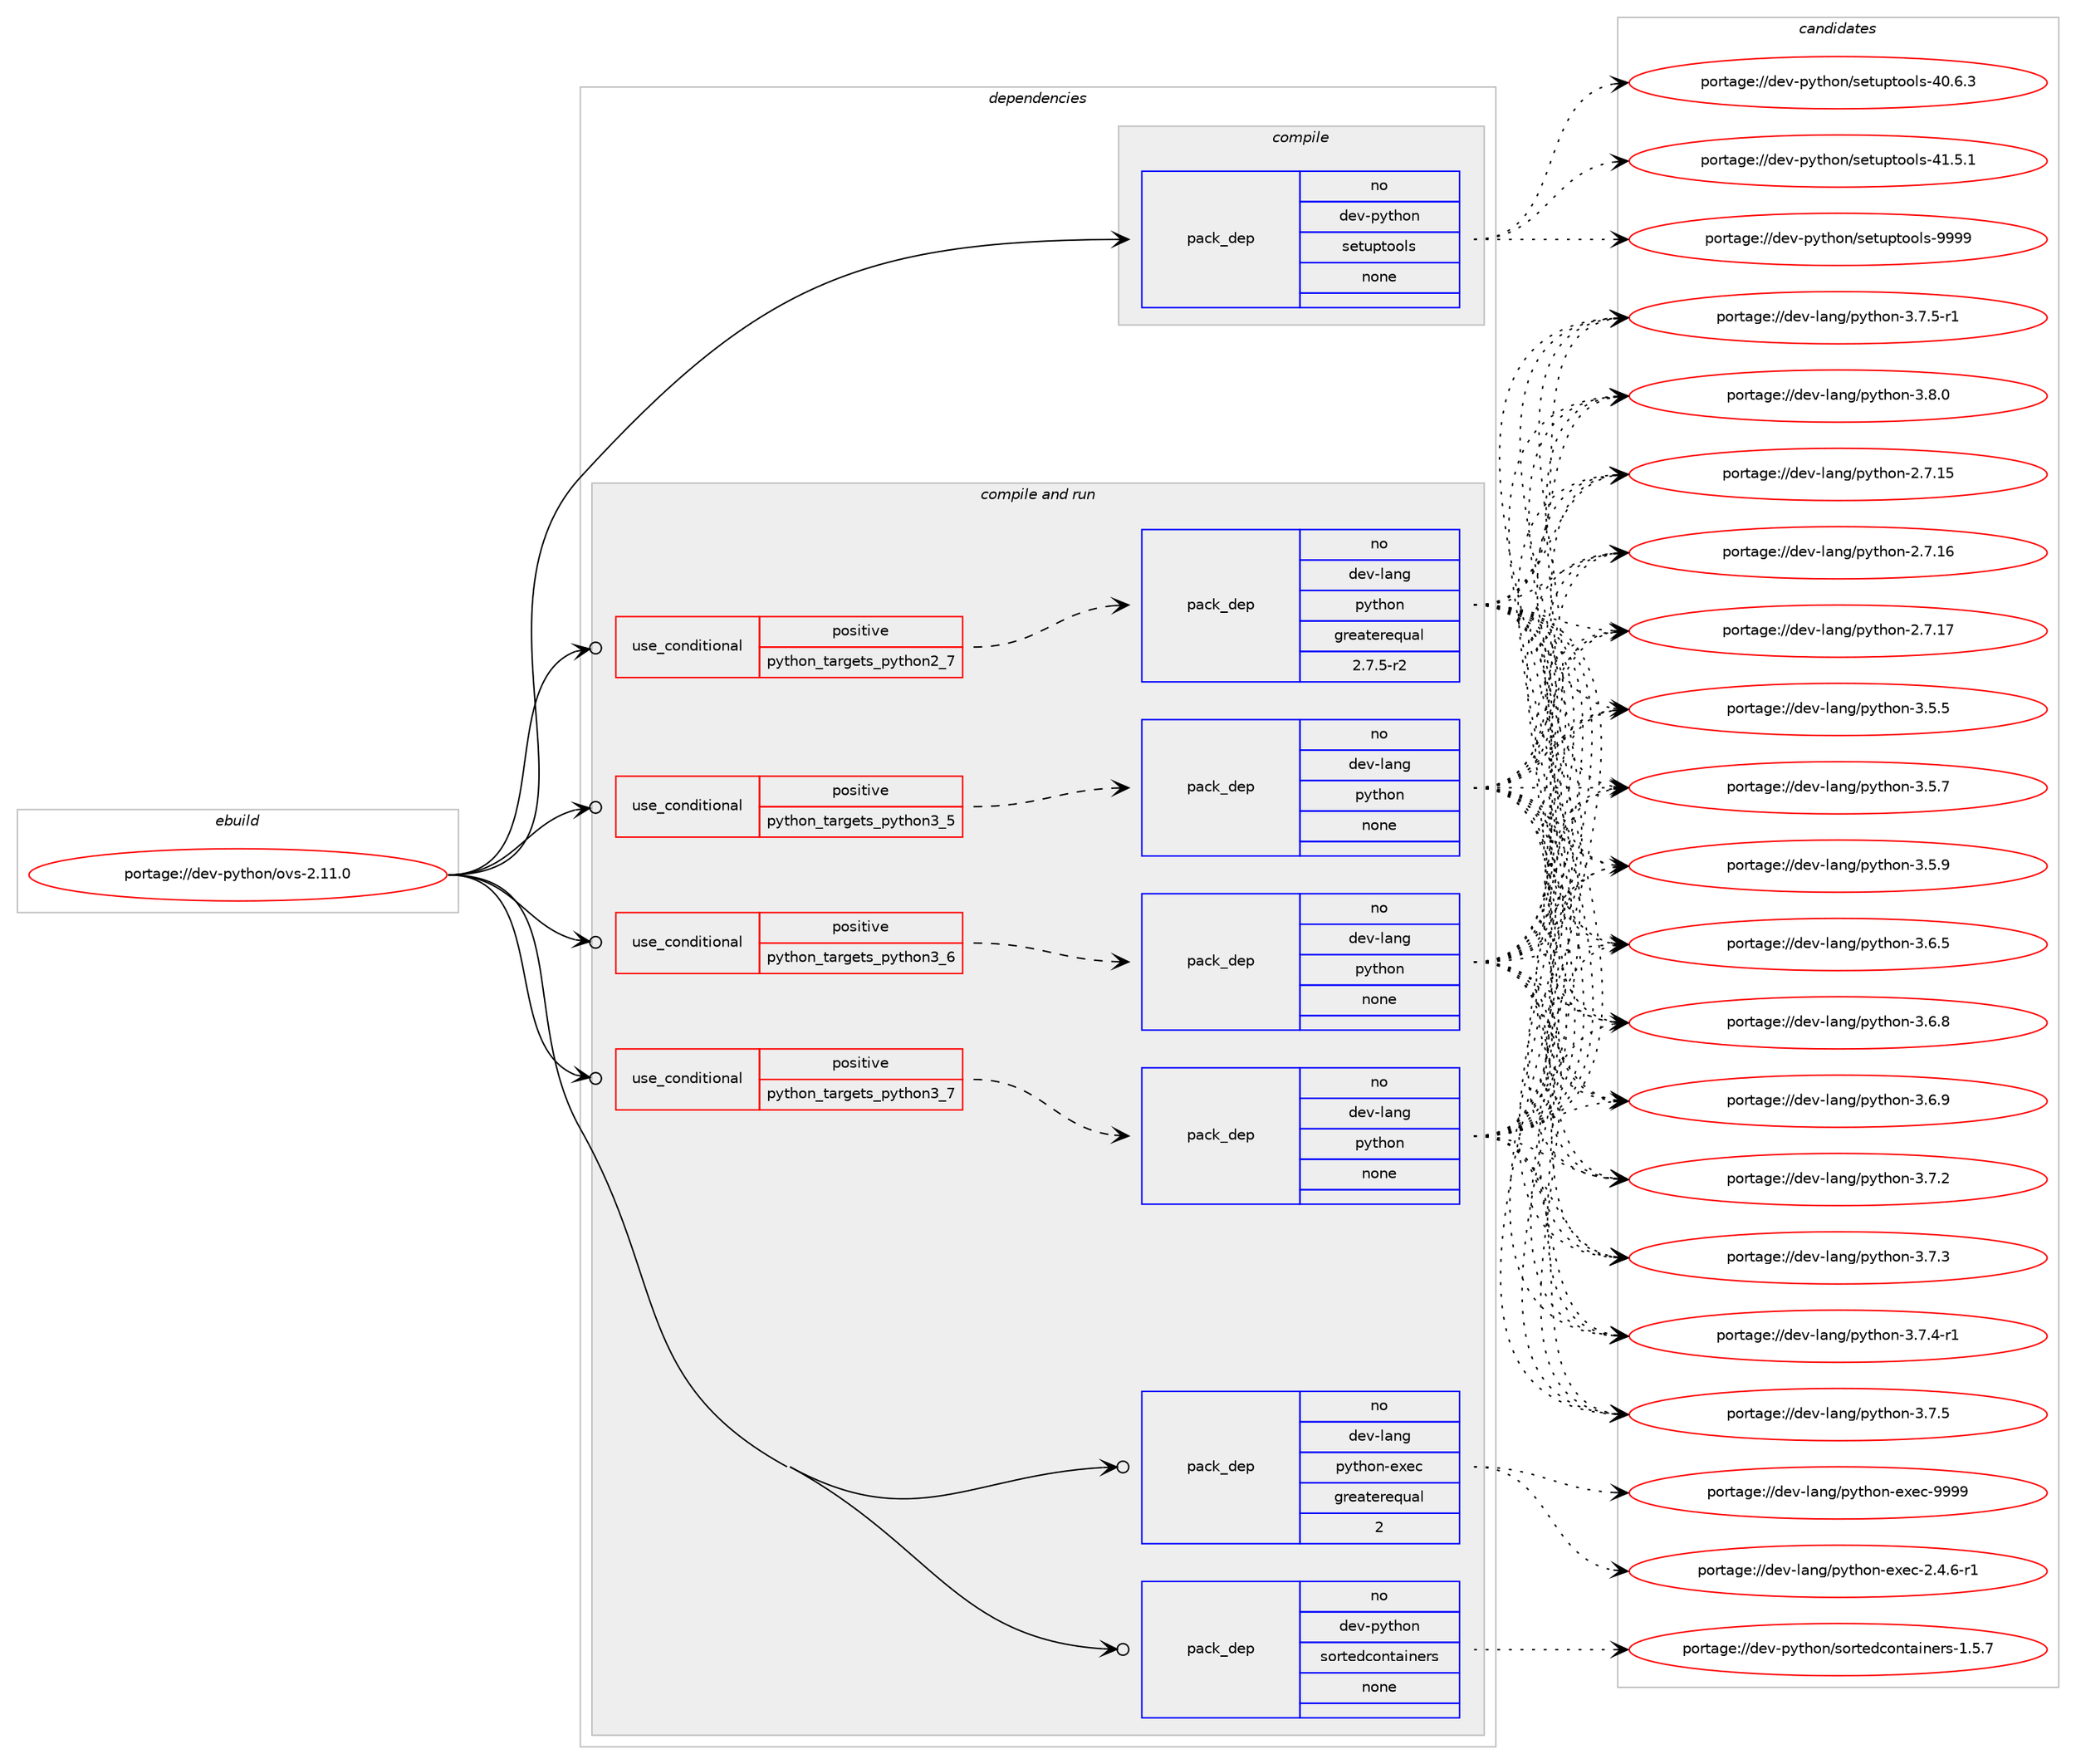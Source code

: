 digraph prolog {

# *************
# Graph options
# *************

newrank=true;
concentrate=true;
compound=true;
graph [rankdir=LR,fontname=Helvetica,fontsize=10,ranksep=1.5];#, ranksep=2.5, nodesep=0.2];
edge  [arrowhead=vee];
node  [fontname=Helvetica,fontsize=10];

# **********
# The ebuild
# **********

subgraph cluster_leftcol {
color=gray;
rank=same;
label=<<i>ebuild</i>>;
id [label="portage://dev-python/ovs-2.11.0", color=red, width=4, href="../dev-python/ovs-2.11.0.svg"];
}

# ****************
# The dependencies
# ****************

subgraph cluster_midcol {
color=gray;
label=<<i>dependencies</i>>;
subgraph cluster_compile {
fillcolor="#eeeeee";
style=filled;
label=<<i>compile</i>>;
subgraph pack118348 {
dependency154886 [label=<<TABLE BORDER="0" CELLBORDER="1" CELLSPACING="0" CELLPADDING="4" WIDTH="220"><TR><TD ROWSPAN="6" CELLPADDING="30">pack_dep</TD></TR><TR><TD WIDTH="110">no</TD></TR><TR><TD>dev-python</TD></TR><TR><TD>setuptools</TD></TR><TR><TD>none</TD></TR><TR><TD></TD></TR></TABLE>>, shape=none, color=blue];
}
id:e -> dependency154886:w [weight=20,style="solid",arrowhead="vee"];
}
subgraph cluster_compileandrun {
fillcolor="#eeeeee";
style=filled;
label=<<i>compile and run</i>>;
subgraph cond33207 {
dependency154887 [label=<<TABLE BORDER="0" CELLBORDER="1" CELLSPACING="0" CELLPADDING="4"><TR><TD ROWSPAN="3" CELLPADDING="10">use_conditional</TD></TR><TR><TD>positive</TD></TR><TR><TD>python_targets_python2_7</TD></TR></TABLE>>, shape=none, color=red];
subgraph pack118349 {
dependency154888 [label=<<TABLE BORDER="0" CELLBORDER="1" CELLSPACING="0" CELLPADDING="4" WIDTH="220"><TR><TD ROWSPAN="6" CELLPADDING="30">pack_dep</TD></TR><TR><TD WIDTH="110">no</TD></TR><TR><TD>dev-lang</TD></TR><TR><TD>python</TD></TR><TR><TD>greaterequal</TD></TR><TR><TD>2.7.5-r2</TD></TR></TABLE>>, shape=none, color=blue];
}
dependency154887:e -> dependency154888:w [weight=20,style="dashed",arrowhead="vee"];
}
id:e -> dependency154887:w [weight=20,style="solid",arrowhead="odotvee"];
subgraph cond33208 {
dependency154889 [label=<<TABLE BORDER="0" CELLBORDER="1" CELLSPACING="0" CELLPADDING="4"><TR><TD ROWSPAN="3" CELLPADDING="10">use_conditional</TD></TR><TR><TD>positive</TD></TR><TR><TD>python_targets_python3_5</TD></TR></TABLE>>, shape=none, color=red];
subgraph pack118350 {
dependency154890 [label=<<TABLE BORDER="0" CELLBORDER="1" CELLSPACING="0" CELLPADDING="4" WIDTH="220"><TR><TD ROWSPAN="6" CELLPADDING="30">pack_dep</TD></TR><TR><TD WIDTH="110">no</TD></TR><TR><TD>dev-lang</TD></TR><TR><TD>python</TD></TR><TR><TD>none</TD></TR><TR><TD></TD></TR></TABLE>>, shape=none, color=blue];
}
dependency154889:e -> dependency154890:w [weight=20,style="dashed",arrowhead="vee"];
}
id:e -> dependency154889:w [weight=20,style="solid",arrowhead="odotvee"];
subgraph cond33209 {
dependency154891 [label=<<TABLE BORDER="0" CELLBORDER="1" CELLSPACING="0" CELLPADDING="4"><TR><TD ROWSPAN="3" CELLPADDING="10">use_conditional</TD></TR><TR><TD>positive</TD></TR><TR><TD>python_targets_python3_6</TD></TR></TABLE>>, shape=none, color=red];
subgraph pack118351 {
dependency154892 [label=<<TABLE BORDER="0" CELLBORDER="1" CELLSPACING="0" CELLPADDING="4" WIDTH="220"><TR><TD ROWSPAN="6" CELLPADDING="30">pack_dep</TD></TR><TR><TD WIDTH="110">no</TD></TR><TR><TD>dev-lang</TD></TR><TR><TD>python</TD></TR><TR><TD>none</TD></TR><TR><TD></TD></TR></TABLE>>, shape=none, color=blue];
}
dependency154891:e -> dependency154892:w [weight=20,style="dashed",arrowhead="vee"];
}
id:e -> dependency154891:w [weight=20,style="solid",arrowhead="odotvee"];
subgraph cond33210 {
dependency154893 [label=<<TABLE BORDER="0" CELLBORDER="1" CELLSPACING="0" CELLPADDING="4"><TR><TD ROWSPAN="3" CELLPADDING="10">use_conditional</TD></TR><TR><TD>positive</TD></TR><TR><TD>python_targets_python3_7</TD></TR></TABLE>>, shape=none, color=red];
subgraph pack118352 {
dependency154894 [label=<<TABLE BORDER="0" CELLBORDER="1" CELLSPACING="0" CELLPADDING="4" WIDTH="220"><TR><TD ROWSPAN="6" CELLPADDING="30">pack_dep</TD></TR><TR><TD WIDTH="110">no</TD></TR><TR><TD>dev-lang</TD></TR><TR><TD>python</TD></TR><TR><TD>none</TD></TR><TR><TD></TD></TR></TABLE>>, shape=none, color=blue];
}
dependency154893:e -> dependency154894:w [weight=20,style="dashed",arrowhead="vee"];
}
id:e -> dependency154893:w [weight=20,style="solid",arrowhead="odotvee"];
subgraph pack118353 {
dependency154895 [label=<<TABLE BORDER="0" CELLBORDER="1" CELLSPACING="0" CELLPADDING="4" WIDTH="220"><TR><TD ROWSPAN="6" CELLPADDING="30">pack_dep</TD></TR><TR><TD WIDTH="110">no</TD></TR><TR><TD>dev-lang</TD></TR><TR><TD>python-exec</TD></TR><TR><TD>greaterequal</TD></TR><TR><TD>2</TD></TR></TABLE>>, shape=none, color=blue];
}
id:e -> dependency154895:w [weight=20,style="solid",arrowhead="odotvee"];
subgraph pack118354 {
dependency154896 [label=<<TABLE BORDER="0" CELLBORDER="1" CELLSPACING="0" CELLPADDING="4" WIDTH="220"><TR><TD ROWSPAN="6" CELLPADDING="30">pack_dep</TD></TR><TR><TD WIDTH="110">no</TD></TR><TR><TD>dev-python</TD></TR><TR><TD>sortedcontainers</TD></TR><TR><TD>none</TD></TR><TR><TD></TD></TR></TABLE>>, shape=none, color=blue];
}
id:e -> dependency154896:w [weight=20,style="solid",arrowhead="odotvee"];
}
subgraph cluster_run {
fillcolor="#eeeeee";
style=filled;
label=<<i>run</i>>;
}
}

# **************
# The candidates
# **************

subgraph cluster_choices {
rank=same;
color=gray;
label=<<i>candidates</i>>;

subgraph choice118348 {
color=black;
nodesep=1;
choiceportage100101118451121211161041111104711510111611711211611111110811545524846544651 [label="portage://dev-python/setuptools-40.6.3", color=red, width=4,href="../dev-python/setuptools-40.6.3.svg"];
choiceportage100101118451121211161041111104711510111611711211611111110811545524946534649 [label="portage://dev-python/setuptools-41.5.1", color=red, width=4,href="../dev-python/setuptools-41.5.1.svg"];
choiceportage10010111845112121116104111110471151011161171121161111111081154557575757 [label="portage://dev-python/setuptools-9999", color=red, width=4,href="../dev-python/setuptools-9999.svg"];
dependency154886:e -> choiceportage100101118451121211161041111104711510111611711211611111110811545524846544651:w [style=dotted,weight="100"];
dependency154886:e -> choiceportage100101118451121211161041111104711510111611711211611111110811545524946534649:w [style=dotted,weight="100"];
dependency154886:e -> choiceportage10010111845112121116104111110471151011161171121161111111081154557575757:w [style=dotted,weight="100"];
}
subgraph choice118349 {
color=black;
nodesep=1;
choiceportage10010111845108971101034711212111610411111045504655464953 [label="portage://dev-lang/python-2.7.15", color=red, width=4,href="../dev-lang/python-2.7.15.svg"];
choiceportage10010111845108971101034711212111610411111045504655464954 [label="portage://dev-lang/python-2.7.16", color=red, width=4,href="../dev-lang/python-2.7.16.svg"];
choiceportage10010111845108971101034711212111610411111045504655464955 [label="portage://dev-lang/python-2.7.17", color=red, width=4,href="../dev-lang/python-2.7.17.svg"];
choiceportage100101118451089711010347112121116104111110455146534653 [label="portage://dev-lang/python-3.5.5", color=red, width=4,href="../dev-lang/python-3.5.5.svg"];
choiceportage100101118451089711010347112121116104111110455146534655 [label="portage://dev-lang/python-3.5.7", color=red, width=4,href="../dev-lang/python-3.5.7.svg"];
choiceportage100101118451089711010347112121116104111110455146534657 [label="portage://dev-lang/python-3.5.9", color=red, width=4,href="../dev-lang/python-3.5.9.svg"];
choiceportage100101118451089711010347112121116104111110455146544653 [label="portage://dev-lang/python-3.6.5", color=red, width=4,href="../dev-lang/python-3.6.5.svg"];
choiceportage100101118451089711010347112121116104111110455146544656 [label="portage://dev-lang/python-3.6.8", color=red, width=4,href="../dev-lang/python-3.6.8.svg"];
choiceportage100101118451089711010347112121116104111110455146544657 [label="portage://dev-lang/python-3.6.9", color=red, width=4,href="../dev-lang/python-3.6.9.svg"];
choiceportage100101118451089711010347112121116104111110455146554650 [label="portage://dev-lang/python-3.7.2", color=red, width=4,href="../dev-lang/python-3.7.2.svg"];
choiceportage100101118451089711010347112121116104111110455146554651 [label="portage://dev-lang/python-3.7.3", color=red, width=4,href="../dev-lang/python-3.7.3.svg"];
choiceportage1001011184510897110103471121211161041111104551465546524511449 [label="portage://dev-lang/python-3.7.4-r1", color=red, width=4,href="../dev-lang/python-3.7.4-r1.svg"];
choiceportage100101118451089711010347112121116104111110455146554653 [label="portage://dev-lang/python-3.7.5", color=red, width=4,href="../dev-lang/python-3.7.5.svg"];
choiceportage1001011184510897110103471121211161041111104551465546534511449 [label="portage://dev-lang/python-3.7.5-r1", color=red, width=4,href="../dev-lang/python-3.7.5-r1.svg"];
choiceportage100101118451089711010347112121116104111110455146564648 [label="portage://dev-lang/python-3.8.0", color=red, width=4,href="../dev-lang/python-3.8.0.svg"];
dependency154888:e -> choiceportage10010111845108971101034711212111610411111045504655464953:w [style=dotted,weight="100"];
dependency154888:e -> choiceportage10010111845108971101034711212111610411111045504655464954:w [style=dotted,weight="100"];
dependency154888:e -> choiceportage10010111845108971101034711212111610411111045504655464955:w [style=dotted,weight="100"];
dependency154888:e -> choiceportage100101118451089711010347112121116104111110455146534653:w [style=dotted,weight="100"];
dependency154888:e -> choiceportage100101118451089711010347112121116104111110455146534655:w [style=dotted,weight="100"];
dependency154888:e -> choiceportage100101118451089711010347112121116104111110455146534657:w [style=dotted,weight="100"];
dependency154888:e -> choiceportage100101118451089711010347112121116104111110455146544653:w [style=dotted,weight="100"];
dependency154888:e -> choiceportage100101118451089711010347112121116104111110455146544656:w [style=dotted,weight="100"];
dependency154888:e -> choiceportage100101118451089711010347112121116104111110455146544657:w [style=dotted,weight="100"];
dependency154888:e -> choiceportage100101118451089711010347112121116104111110455146554650:w [style=dotted,weight="100"];
dependency154888:e -> choiceportage100101118451089711010347112121116104111110455146554651:w [style=dotted,weight="100"];
dependency154888:e -> choiceportage1001011184510897110103471121211161041111104551465546524511449:w [style=dotted,weight="100"];
dependency154888:e -> choiceportage100101118451089711010347112121116104111110455146554653:w [style=dotted,weight="100"];
dependency154888:e -> choiceportage1001011184510897110103471121211161041111104551465546534511449:w [style=dotted,weight="100"];
dependency154888:e -> choiceportage100101118451089711010347112121116104111110455146564648:w [style=dotted,weight="100"];
}
subgraph choice118350 {
color=black;
nodesep=1;
choiceportage10010111845108971101034711212111610411111045504655464953 [label="portage://dev-lang/python-2.7.15", color=red, width=4,href="../dev-lang/python-2.7.15.svg"];
choiceportage10010111845108971101034711212111610411111045504655464954 [label="portage://dev-lang/python-2.7.16", color=red, width=4,href="../dev-lang/python-2.7.16.svg"];
choiceportage10010111845108971101034711212111610411111045504655464955 [label="portage://dev-lang/python-2.7.17", color=red, width=4,href="../dev-lang/python-2.7.17.svg"];
choiceportage100101118451089711010347112121116104111110455146534653 [label="portage://dev-lang/python-3.5.5", color=red, width=4,href="../dev-lang/python-3.5.5.svg"];
choiceportage100101118451089711010347112121116104111110455146534655 [label="portage://dev-lang/python-3.5.7", color=red, width=4,href="../dev-lang/python-3.5.7.svg"];
choiceportage100101118451089711010347112121116104111110455146534657 [label="portage://dev-lang/python-3.5.9", color=red, width=4,href="../dev-lang/python-3.5.9.svg"];
choiceportage100101118451089711010347112121116104111110455146544653 [label="portage://dev-lang/python-3.6.5", color=red, width=4,href="../dev-lang/python-3.6.5.svg"];
choiceportage100101118451089711010347112121116104111110455146544656 [label="portage://dev-lang/python-3.6.8", color=red, width=4,href="../dev-lang/python-3.6.8.svg"];
choiceportage100101118451089711010347112121116104111110455146544657 [label="portage://dev-lang/python-3.6.9", color=red, width=4,href="../dev-lang/python-3.6.9.svg"];
choiceportage100101118451089711010347112121116104111110455146554650 [label="portage://dev-lang/python-3.7.2", color=red, width=4,href="../dev-lang/python-3.7.2.svg"];
choiceportage100101118451089711010347112121116104111110455146554651 [label="portage://dev-lang/python-3.7.3", color=red, width=4,href="../dev-lang/python-3.7.3.svg"];
choiceportage1001011184510897110103471121211161041111104551465546524511449 [label="portage://dev-lang/python-3.7.4-r1", color=red, width=4,href="../dev-lang/python-3.7.4-r1.svg"];
choiceportage100101118451089711010347112121116104111110455146554653 [label="portage://dev-lang/python-3.7.5", color=red, width=4,href="../dev-lang/python-3.7.5.svg"];
choiceportage1001011184510897110103471121211161041111104551465546534511449 [label="portage://dev-lang/python-3.7.5-r1", color=red, width=4,href="../dev-lang/python-3.7.5-r1.svg"];
choiceportage100101118451089711010347112121116104111110455146564648 [label="portage://dev-lang/python-3.8.0", color=red, width=4,href="../dev-lang/python-3.8.0.svg"];
dependency154890:e -> choiceportage10010111845108971101034711212111610411111045504655464953:w [style=dotted,weight="100"];
dependency154890:e -> choiceportage10010111845108971101034711212111610411111045504655464954:w [style=dotted,weight="100"];
dependency154890:e -> choiceportage10010111845108971101034711212111610411111045504655464955:w [style=dotted,weight="100"];
dependency154890:e -> choiceportage100101118451089711010347112121116104111110455146534653:w [style=dotted,weight="100"];
dependency154890:e -> choiceportage100101118451089711010347112121116104111110455146534655:w [style=dotted,weight="100"];
dependency154890:e -> choiceportage100101118451089711010347112121116104111110455146534657:w [style=dotted,weight="100"];
dependency154890:e -> choiceportage100101118451089711010347112121116104111110455146544653:w [style=dotted,weight="100"];
dependency154890:e -> choiceportage100101118451089711010347112121116104111110455146544656:w [style=dotted,weight="100"];
dependency154890:e -> choiceportage100101118451089711010347112121116104111110455146544657:w [style=dotted,weight="100"];
dependency154890:e -> choiceportage100101118451089711010347112121116104111110455146554650:w [style=dotted,weight="100"];
dependency154890:e -> choiceportage100101118451089711010347112121116104111110455146554651:w [style=dotted,weight="100"];
dependency154890:e -> choiceportage1001011184510897110103471121211161041111104551465546524511449:w [style=dotted,weight="100"];
dependency154890:e -> choiceportage100101118451089711010347112121116104111110455146554653:w [style=dotted,weight="100"];
dependency154890:e -> choiceportage1001011184510897110103471121211161041111104551465546534511449:w [style=dotted,weight="100"];
dependency154890:e -> choiceportage100101118451089711010347112121116104111110455146564648:w [style=dotted,weight="100"];
}
subgraph choice118351 {
color=black;
nodesep=1;
choiceportage10010111845108971101034711212111610411111045504655464953 [label="portage://dev-lang/python-2.7.15", color=red, width=4,href="../dev-lang/python-2.7.15.svg"];
choiceportage10010111845108971101034711212111610411111045504655464954 [label="portage://dev-lang/python-2.7.16", color=red, width=4,href="../dev-lang/python-2.7.16.svg"];
choiceportage10010111845108971101034711212111610411111045504655464955 [label="portage://dev-lang/python-2.7.17", color=red, width=4,href="../dev-lang/python-2.7.17.svg"];
choiceportage100101118451089711010347112121116104111110455146534653 [label="portage://dev-lang/python-3.5.5", color=red, width=4,href="../dev-lang/python-3.5.5.svg"];
choiceportage100101118451089711010347112121116104111110455146534655 [label="portage://dev-lang/python-3.5.7", color=red, width=4,href="../dev-lang/python-3.5.7.svg"];
choiceportage100101118451089711010347112121116104111110455146534657 [label="portage://dev-lang/python-3.5.9", color=red, width=4,href="../dev-lang/python-3.5.9.svg"];
choiceportage100101118451089711010347112121116104111110455146544653 [label="portage://dev-lang/python-3.6.5", color=red, width=4,href="../dev-lang/python-3.6.5.svg"];
choiceportage100101118451089711010347112121116104111110455146544656 [label="portage://dev-lang/python-3.6.8", color=red, width=4,href="../dev-lang/python-3.6.8.svg"];
choiceportage100101118451089711010347112121116104111110455146544657 [label="portage://dev-lang/python-3.6.9", color=red, width=4,href="../dev-lang/python-3.6.9.svg"];
choiceportage100101118451089711010347112121116104111110455146554650 [label="portage://dev-lang/python-3.7.2", color=red, width=4,href="../dev-lang/python-3.7.2.svg"];
choiceportage100101118451089711010347112121116104111110455146554651 [label="portage://dev-lang/python-3.7.3", color=red, width=4,href="../dev-lang/python-3.7.3.svg"];
choiceportage1001011184510897110103471121211161041111104551465546524511449 [label="portage://dev-lang/python-3.7.4-r1", color=red, width=4,href="../dev-lang/python-3.7.4-r1.svg"];
choiceportage100101118451089711010347112121116104111110455146554653 [label="portage://dev-lang/python-3.7.5", color=red, width=4,href="../dev-lang/python-3.7.5.svg"];
choiceportage1001011184510897110103471121211161041111104551465546534511449 [label="portage://dev-lang/python-3.7.5-r1", color=red, width=4,href="../dev-lang/python-3.7.5-r1.svg"];
choiceportage100101118451089711010347112121116104111110455146564648 [label="portage://dev-lang/python-3.8.0", color=red, width=4,href="../dev-lang/python-3.8.0.svg"];
dependency154892:e -> choiceportage10010111845108971101034711212111610411111045504655464953:w [style=dotted,weight="100"];
dependency154892:e -> choiceportage10010111845108971101034711212111610411111045504655464954:w [style=dotted,weight="100"];
dependency154892:e -> choiceportage10010111845108971101034711212111610411111045504655464955:w [style=dotted,weight="100"];
dependency154892:e -> choiceportage100101118451089711010347112121116104111110455146534653:w [style=dotted,weight="100"];
dependency154892:e -> choiceportage100101118451089711010347112121116104111110455146534655:w [style=dotted,weight="100"];
dependency154892:e -> choiceportage100101118451089711010347112121116104111110455146534657:w [style=dotted,weight="100"];
dependency154892:e -> choiceportage100101118451089711010347112121116104111110455146544653:w [style=dotted,weight="100"];
dependency154892:e -> choiceportage100101118451089711010347112121116104111110455146544656:w [style=dotted,weight="100"];
dependency154892:e -> choiceportage100101118451089711010347112121116104111110455146544657:w [style=dotted,weight="100"];
dependency154892:e -> choiceportage100101118451089711010347112121116104111110455146554650:w [style=dotted,weight="100"];
dependency154892:e -> choiceportage100101118451089711010347112121116104111110455146554651:w [style=dotted,weight="100"];
dependency154892:e -> choiceportage1001011184510897110103471121211161041111104551465546524511449:w [style=dotted,weight="100"];
dependency154892:e -> choiceportage100101118451089711010347112121116104111110455146554653:w [style=dotted,weight="100"];
dependency154892:e -> choiceportage1001011184510897110103471121211161041111104551465546534511449:w [style=dotted,weight="100"];
dependency154892:e -> choiceportage100101118451089711010347112121116104111110455146564648:w [style=dotted,weight="100"];
}
subgraph choice118352 {
color=black;
nodesep=1;
choiceportage10010111845108971101034711212111610411111045504655464953 [label="portage://dev-lang/python-2.7.15", color=red, width=4,href="../dev-lang/python-2.7.15.svg"];
choiceportage10010111845108971101034711212111610411111045504655464954 [label="portage://dev-lang/python-2.7.16", color=red, width=4,href="../dev-lang/python-2.7.16.svg"];
choiceportage10010111845108971101034711212111610411111045504655464955 [label="portage://dev-lang/python-2.7.17", color=red, width=4,href="../dev-lang/python-2.7.17.svg"];
choiceportage100101118451089711010347112121116104111110455146534653 [label="portage://dev-lang/python-3.5.5", color=red, width=4,href="../dev-lang/python-3.5.5.svg"];
choiceportage100101118451089711010347112121116104111110455146534655 [label="portage://dev-lang/python-3.5.7", color=red, width=4,href="../dev-lang/python-3.5.7.svg"];
choiceportage100101118451089711010347112121116104111110455146534657 [label="portage://dev-lang/python-3.5.9", color=red, width=4,href="../dev-lang/python-3.5.9.svg"];
choiceportage100101118451089711010347112121116104111110455146544653 [label="portage://dev-lang/python-3.6.5", color=red, width=4,href="../dev-lang/python-3.6.5.svg"];
choiceportage100101118451089711010347112121116104111110455146544656 [label="portage://dev-lang/python-3.6.8", color=red, width=4,href="../dev-lang/python-3.6.8.svg"];
choiceportage100101118451089711010347112121116104111110455146544657 [label="portage://dev-lang/python-3.6.9", color=red, width=4,href="../dev-lang/python-3.6.9.svg"];
choiceportage100101118451089711010347112121116104111110455146554650 [label="portage://dev-lang/python-3.7.2", color=red, width=4,href="../dev-lang/python-3.7.2.svg"];
choiceportage100101118451089711010347112121116104111110455146554651 [label="portage://dev-lang/python-3.7.3", color=red, width=4,href="../dev-lang/python-3.7.3.svg"];
choiceportage1001011184510897110103471121211161041111104551465546524511449 [label="portage://dev-lang/python-3.7.4-r1", color=red, width=4,href="../dev-lang/python-3.7.4-r1.svg"];
choiceportage100101118451089711010347112121116104111110455146554653 [label="portage://dev-lang/python-3.7.5", color=red, width=4,href="../dev-lang/python-3.7.5.svg"];
choiceportage1001011184510897110103471121211161041111104551465546534511449 [label="portage://dev-lang/python-3.7.5-r1", color=red, width=4,href="../dev-lang/python-3.7.5-r1.svg"];
choiceportage100101118451089711010347112121116104111110455146564648 [label="portage://dev-lang/python-3.8.0", color=red, width=4,href="../dev-lang/python-3.8.0.svg"];
dependency154894:e -> choiceportage10010111845108971101034711212111610411111045504655464953:w [style=dotted,weight="100"];
dependency154894:e -> choiceportage10010111845108971101034711212111610411111045504655464954:w [style=dotted,weight="100"];
dependency154894:e -> choiceportage10010111845108971101034711212111610411111045504655464955:w [style=dotted,weight="100"];
dependency154894:e -> choiceportage100101118451089711010347112121116104111110455146534653:w [style=dotted,weight="100"];
dependency154894:e -> choiceportage100101118451089711010347112121116104111110455146534655:w [style=dotted,weight="100"];
dependency154894:e -> choiceportage100101118451089711010347112121116104111110455146534657:w [style=dotted,weight="100"];
dependency154894:e -> choiceportage100101118451089711010347112121116104111110455146544653:w [style=dotted,weight="100"];
dependency154894:e -> choiceportage100101118451089711010347112121116104111110455146544656:w [style=dotted,weight="100"];
dependency154894:e -> choiceportage100101118451089711010347112121116104111110455146544657:w [style=dotted,weight="100"];
dependency154894:e -> choiceportage100101118451089711010347112121116104111110455146554650:w [style=dotted,weight="100"];
dependency154894:e -> choiceportage100101118451089711010347112121116104111110455146554651:w [style=dotted,weight="100"];
dependency154894:e -> choiceportage1001011184510897110103471121211161041111104551465546524511449:w [style=dotted,weight="100"];
dependency154894:e -> choiceportage100101118451089711010347112121116104111110455146554653:w [style=dotted,weight="100"];
dependency154894:e -> choiceportage1001011184510897110103471121211161041111104551465546534511449:w [style=dotted,weight="100"];
dependency154894:e -> choiceportage100101118451089711010347112121116104111110455146564648:w [style=dotted,weight="100"];
}
subgraph choice118353 {
color=black;
nodesep=1;
choiceportage10010111845108971101034711212111610411111045101120101994550465246544511449 [label="portage://dev-lang/python-exec-2.4.6-r1", color=red, width=4,href="../dev-lang/python-exec-2.4.6-r1.svg"];
choiceportage10010111845108971101034711212111610411111045101120101994557575757 [label="portage://dev-lang/python-exec-9999", color=red, width=4,href="../dev-lang/python-exec-9999.svg"];
dependency154895:e -> choiceportage10010111845108971101034711212111610411111045101120101994550465246544511449:w [style=dotted,weight="100"];
dependency154895:e -> choiceportage10010111845108971101034711212111610411111045101120101994557575757:w [style=dotted,weight="100"];
}
subgraph choice118354 {
color=black;
nodesep=1;
choiceportage10010111845112121116104111110471151111141161011009911111011697105110101114115454946534655 [label="portage://dev-python/sortedcontainers-1.5.7", color=red, width=4,href="../dev-python/sortedcontainers-1.5.7.svg"];
dependency154896:e -> choiceportage10010111845112121116104111110471151111141161011009911111011697105110101114115454946534655:w [style=dotted,weight="100"];
}
}

}
